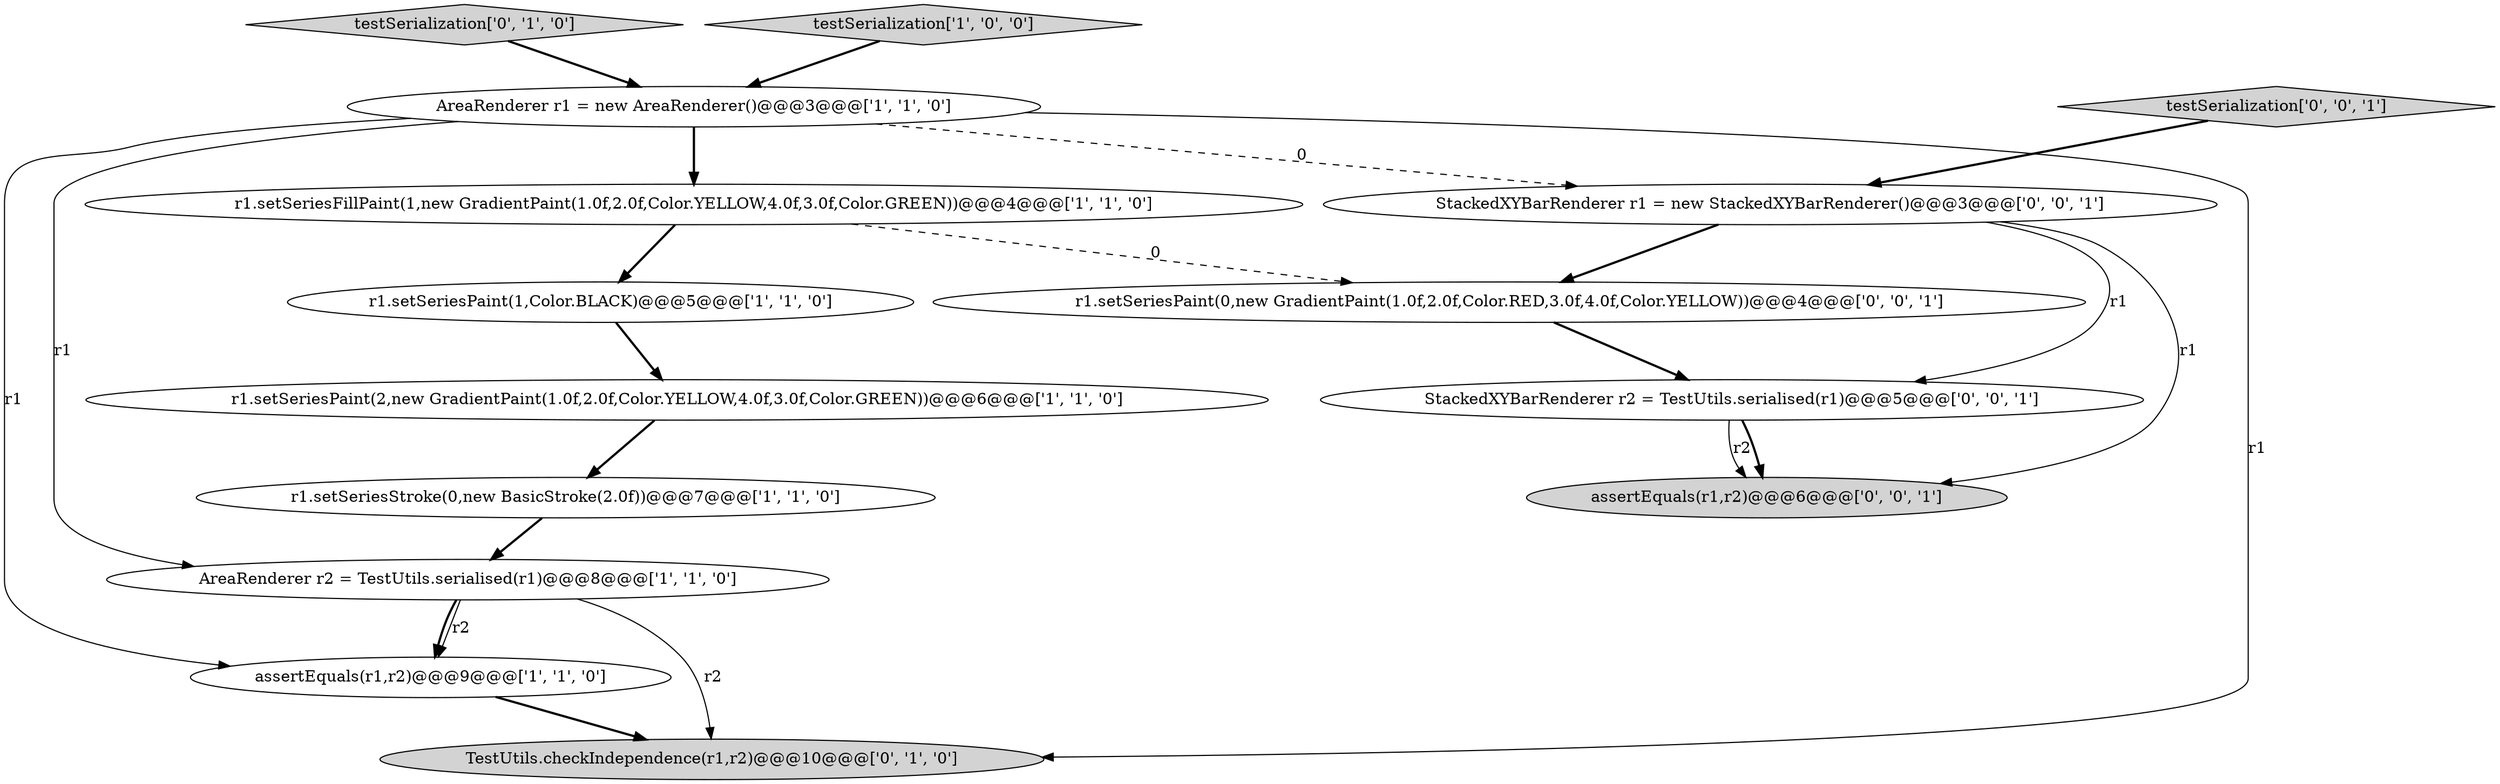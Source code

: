 digraph {
12 [style = filled, label = "StackedXYBarRenderer r1 = new StackedXYBarRenderer()@@@3@@@['0', '0', '1']", fillcolor = white, shape = ellipse image = "AAA0AAABBB3BBB"];
0 [style = filled, label = "r1.setSeriesFillPaint(1,new GradientPaint(1.0f,2.0f,Color.YELLOW,4.0f,3.0f,Color.GREEN))@@@4@@@['1', '1', '0']", fillcolor = white, shape = ellipse image = "AAA0AAABBB1BBB"];
9 [style = filled, label = "testSerialization['0', '1', '0']", fillcolor = lightgray, shape = diamond image = "AAA0AAABBB2BBB"];
2 [style = filled, label = "AreaRenderer r1 = new AreaRenderer()@@@3@@@['1', '1', '0']", fillcolor = white, shape = ellipse image = "AAA0AAABBB1BBB"];
14 [style = filled, label = "r1.setSeriesPaint(0,new GradientPaint(1.0f,2.0f,Color.RED,3.0f,4.0f,Color.YELLOW))@@@4@@@['0', '0', '1']", fillcolor = white, shape = ellipse image = "AAA0AAABBB3BBB"];
11 [style = filled, label = "StackedXYBarRenderer r2 = TestUtils.serialised(r1)@@@5@@@['0', '0', '1']", fillcolor = white, shape = ellipse image = "AAA0AAABBB3BBB"];
10 [style = filled, label = "assertEquals(r1,r2)@@@6@@@['0', '0', '1']", fillcolor = lightgray, shape = ellipse image = "AAA0AAABBB3BBB"];
13 [style = filled, label = "testSerialization['0', '0', '1']", fillcolor = lightgray, shape = diamond image = "AAA0AAABBB3BBB"];
7 [style = filled, label = "r1.setSeriesPaint(2,new GradientPaint(1.0f,2.0f,Color.YELLOW,4.0f,3.0f,Color.GREEN))@@@6@@@['1', '1', '0']", fillcolor = white, shape = ellipse image = "AAA0AAABBB1BBB"];
4 [style = filled, label = "r1.setSeriesPaint(1,Color.BLACK)@@@5@@@['1', '1', '0']", fillcolor = white, shape = ellipse image = "AAA0AAABBB1BBB"];
8 [style = filled, label = "TestUtils.checkIndependence(r1,r2)@@@10@@@['0', '1', '0']", fillcolor = lightgray, shape = ellipse image = "AAA1AAABBB2BBB"];
1 [style = filled, label = "assertEquals(r1,r2)@@@9@@@['1', '1', '0']", fillcolor = white, shape = ellipse image = "AAA0AAABBB1BBB"];
6 [style = filled, label = "AreaRenderer r2 = TestUtils.serialised(r1)@@@8@@@['1', '1', '0']", fillcolor = white, shape = ellipse image = "AAA0AAABBB1BBB"];
3 [style = filled, label = "testSerialization['1', '0', '0']", fillcolor = lightgray, shape = diamond image = "AAA0AAABBB1BBB"];
5 [style = filled, label = "r1.setSeriesStroke(0,new BasicStroke(2.0f))@@@7@@@['1', '1', '0']", fillcolor = white, shape = ellipse image = "AAA0AAABBB1BBB"];
12->11 [style = solid, label="r1"];
2->8 [style = solid, label="r1"];
6->1 [style = solid, label="r2"];
0->4 [style = bold, label=""];
4->7 [style = bold, label=""];
11->10 [style = solid, label="r2"];
3->2 [style = bold, label=""];
12->14 [style = bold, label=""];
6->8 [style = solid, label="r2"];
1->8 [style = bold, label=""];
12->10 [style = solid, label="r1"];
9->2 [style = bold, label=""];
0->14 [style = dashed, label="0"];
2->1 [style = solid, label="r1"];
14->11 [style = bold, label=""];
13->12 [style = bold, label=""];
11->10 [style = bold, label=""];
7->5 [style = bold, label=""];
2->0 [style = bold, label=""];
2->6 [style = solid, label="r1"];
6->1 [style = bold, label=""];
5->6 [style = bold, label=""];
2->12 [style = dashed, label="0"];
}
